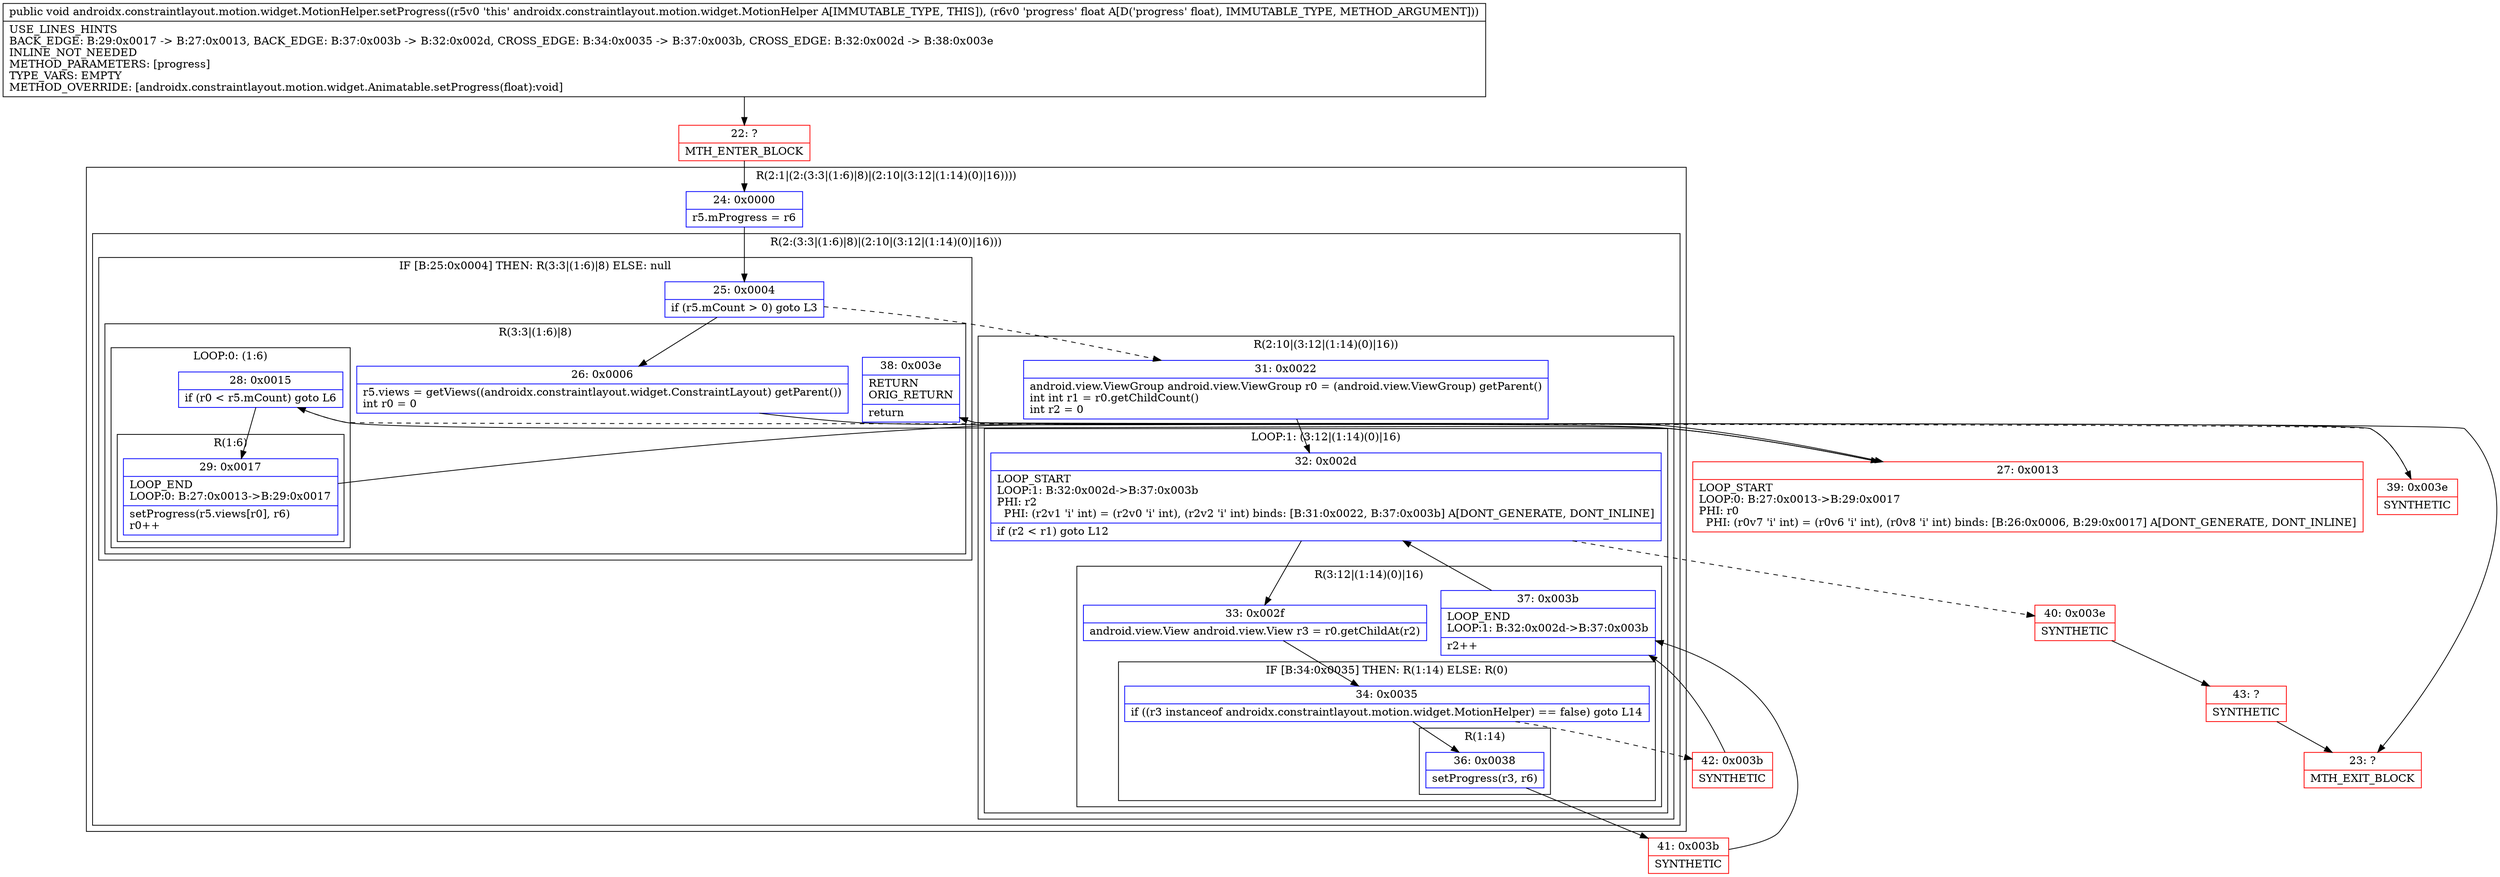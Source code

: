 digraph "CFG forandroidx.constraintlayout.motion.widget.MotionHelper.setProgress(F)V" {
subgraph cluster_Region_194156464 {
label = "R(2:1|(2:(3:3|(1:6)|8)|(2:10|(3:12|(1:14)(0)|16))))";
node [shape=record,color=blue];
Node_24 [shape=record,label="{24\:\ 0x0000|r5.mProgress = r6\l}"];
subgraph cluster_Region_520299317 {
label = "R(2:(3:3|(1:6)|8)|(2:10|(3:12|(1:14)(0)|16)))";
node [shape=record,color=blue];
subgraph cluster_IfRegion_1498201915 {
label = "IF [B:25:0x0004] THEN: R(3:3|(1:6)|8) ELSE: null";
node [shape=record,color=blue];
Node_25 [shape=record,label="{25\:\ 0x0004|if (r5.mCount \> 0) goto L3\l}"];
subgraph cluster_Region_1251602901 {
label = "R(3:3|(1:6)|8)";
node [shape=record,color=blue];
Node_26 [shape=record,label="{26\:\ 0x0006|r5.views = getViews((androidx.constraintlayout.widget.ConstraintLayout) getParent())\lint r0 = 0\l}"];
subgraph cluster_LoopRegion_694069028 {
label = "LOOP:0: (1:6)";
node [shape=record,color=blue];
Node_28 [shape=record,label="{28\:\ 0x0015|if (r0 \< r5.mCount) goto L6\l}"];
subgraph cluster_Region_89271560 {
label = "R(1:6)";
node [shape=record,color=blue];
Node_29 [shape=record,label="{29\:\ 0x0017|LOOP_END\lLOOP:0: B:27:0x0013\-\>B:29:0x0017\l|setProgress(r5.views[r0], r6)\lr0++\l}"];
}
}
Node_38 [shape=record,label="{38\:\ 0x003e|RETURN\lORIG_RETURN\l|return\l}"];
}
}
subgraph cluster_Region_619675417 {
label = "R(2:10|(3:12|(1:14)(0)|16))";
node [shape=record,color=blue];
Node_31 [shape=record,label="{31\:\ 0x0022|android.view.ViewGroup android.view.ViewGroup r0 = (android.view.ViewGroup) getParent()\lint int r1 = r0.getChildCount()\lint r2 = 0\l}"];
subgraph cluster_LoopRegion_918205401 {
label = "LOOP:1: (3:12|(1:14)(0)|16)";
node [shape=record,color=blue];
Node_32 [shape=record,label="{32\:\ 0x002d|LOOP_START\lLOOP:1: B:32:0x002d\-\>B:37:0x003b\lPHI: r2 \l  PHI: (r2v1 'i' int) = (r2v0 'i' int), (r2v2 'i' int) binds: [B:31:0x0022, B:37:0x003b] A[DONT_GENERATE, DONT_INLINE]\l|if (r2 \< r1) goto L12\l}"];
subgraph cluster_Region_1371562961 {
label = "R(3:12|(1:14)(0)|16)";
node [shape=record,color=blue];
Node_33 [shape=record,label="{33\:\ 0x002f|android.view.View android.view.View r3 = r0.getChildAt(r2)\l}"];
subgraph cluster_IfRegion_1205698488 {
label = "IF [B:34:0x0035] THEN: R(1:14) ELSE: R(0)";
node [shape=record,color=blue];
Node_34 [shape=record,label="{34\:\ 0x0035|if ((r3 instanceof androidx.constraintlayout.motion.widget.MotionHelper) == false) goto L14\l}"];
subgraph cluster_Region_404080621 {
label = "R(1:14)";
node [shape=record,color=blue];
Node_36 [shape=record,label="{36\:\ 0x0038|setProgress(r3, r6)\l}"];
}
subgraph cluster_Region_2112987297 {
label = "R(0)";
node [shape=record,color=blue];
}
}
Node_37 [shape=record,label="{37\:\ 0x003b|LOOP_END\lLOOP:1: B:32:0x002d\-\>B:37:0x003b\l|r2++\l}"];
}
}
}
}
}
Node_22 [shape=record,color=red,label="{22\:\ ?|MTH_ENTER_BLOCK\l}"];
Node_27 [shape=record,color=red,label="{27\:\ 0x0013|LOOP_START\lLOOP:0: B:27:0x0013\-\>B:29:0x0017\lPHI: r0 \l  PHI: (r0v7 'i' int) = (r0v6 'i' int), (r0v8 'i' int) binds: [B:26:0x0006, B:29:0x0017] A[DONT_GENERATE, DONT_INLINE]\l}"];
Node_39 [shape=record,color=red,label="{39\:\ 0x003e|SYNTHETIC\l}"];
Node_23 [shape=record,color=red,label="{23\:\ ?|MTH_EXIT_BLOCK\l}"];
Node_41 [shape=record,color=red,label="{41\:\ 0x003b|SYNTHETIC\l}"];
Node_42 [shape=record,color=red,label="{42\:\ 0x003b|SYNTHETIC\l}"];
Node_40 [shape=record,color=red,label="{40\:\ 0x003e|SYNTHETIC\l}"];
Node_43 [shape=record,color=red,label="{43\:\ ?|SYNTHETIC\l}"];
MethodNode[shape=record,label="{public void androidx.constraintlayout.motion.widget.MotionHelper.setProgress((r5v0 'this' androidx.constraintlayout.motion.widget.MotionHelper A[IMMUTABLE_TYPE, THIS]), (r6v0 'progress' float A[D('progress' float), IMMUTABLE_TYPE, METHOD_ARGUMENT]))  | USE_LINES_HINTS\lBACK_EDGE: B:29:0x0017 \-\> B:27:0x0013, BACK_EDGE: B:37:0x003b \-\> B:32:0x002d, CROSS_EDGE: B:34:0x0035 \-\> B:37:0x003b, CROSS_EDGE: B:32:0x002d \-\> B:38:0x003e\lINLINE_NOT_NEEDED\lMETHOD_PARAMETERS: [progress]\lTYPE_VARS: EMPTY\lMETHOD_OVERRIDE: [androidx.constraintlayout.motion.widget.Animatable.setProgress(float):void]\l}"];
MethodNode -> Node_22;Node_24 -> Node_25;
Node_25 -> Node_26;
Node_25 -> Node_31[style=dashed];
Node_26 -> Node_27;
Node_28 -> Node_29;
Node_28 -> Node_39[style=dashed];
Node_29 -> Node_27;
Node_38 -> Node_23;
Node_31 -> Node_32;
Node_32 -> Node_33;
Node_32 -> Node_40[style=dashed];
Node_33 -> Node_34;
Node_34 -> Node_36;
Node_34 -> Node_42[style=dashed];
Node_36 -> Node_41;
Node_37 -> Node_32;
Node_22 -> Node_24;
Node_27 -> Node_28;
Node_39 -> Node_38;
Node_41 -> Node_37;
Node_42 -> Node_37;
Node_40 -> Node_43;
Node_43 -> Node_23;
}

